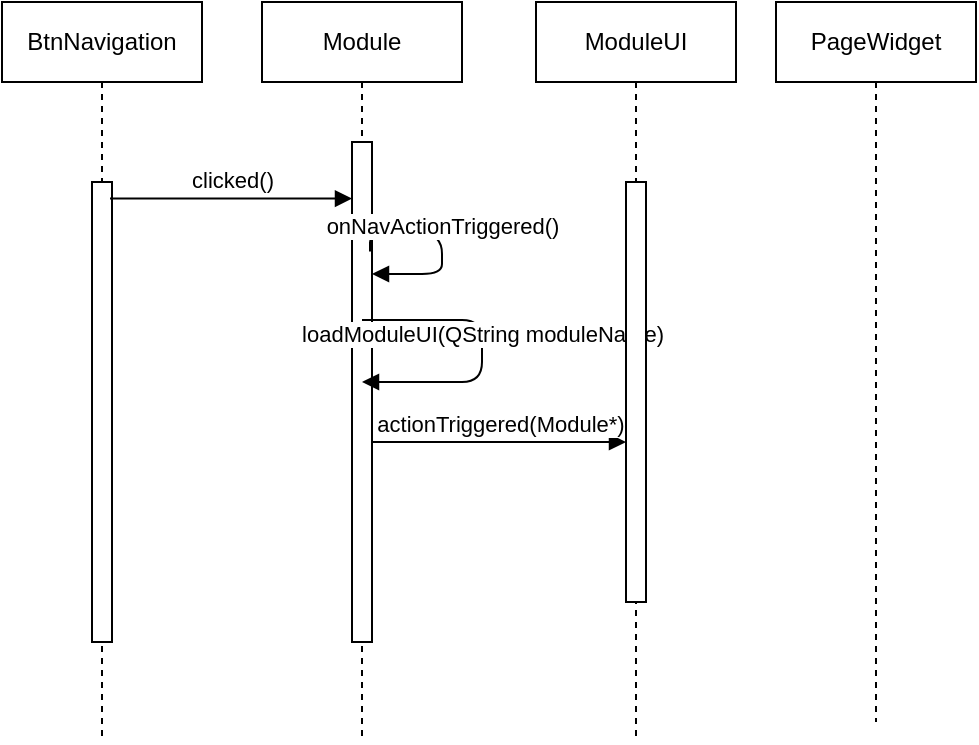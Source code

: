 <mxfile version="10.5.9" type="github"><diagram id="kLcmSNIBlIHe77XI__4N" name="Page-1"><mxGraphModel dx="900" dy="664" grid="1" gridSize="10" guides="1" tooltips="1" connect="1" arrows="1" fold="1" page="1" pageScale="1" pageWidth="827" pageHeight="1169" math="0" shadow="0"><root><mxCell id="0"/><mxCell id="1" parent="0"/><mxCell id="94-wo1FVYbr07AIDBVca-3" value="BtnNavigation" style="shape=umlLifeline;perimeter=lifelinePerimeter;whiteSpace=wrap;html=1;container=1;collapsible=0;recursiveResize=0;outlineConnect=0;" parent="1" vertex="1"><mxGeometry x="120" y="200" width="100" height="370" as="geometry"/></mxCell><mxCell id="94-wo1FVYbr07AIDBVca-4" value="" style="html=1;points=[];perimeter=orthogonalPerimeter;" parent="94-wo1FVYbr07AIDBVca-3" vertex="1"><mxGeometry x="45" y="90" width="10" height="230" as="geometry"/></mxCell><mxCell id="94-wo1FVYbr07AIDBVca-6" value="Module" style="shape=umlLifeline;perimeter=lifelinePerimeter;whiteSpace=wrap;html=1;container=1;collapsible=0;recursiveResize=0;outlineConnect=0;" parent="1" vertex="1"><mxGeometry x="250" y="200" width="100" height="370" as="geometry"/></mxCell><mxCell id="94-wo1FVYbr07AIDBVca-7" value="" style="html=1;points=[];perimeter=orthogonalPerimeter;" parent="94-wo1FVYbr07AIDBVca-6" vertex="1"><mxGeometry x="45" y="70" width="10" height="250" as="geometry"/></mxCell><mxCell id="M3UzEMBqEb2dymrifXX6-3" value="onNavActionTriggered()" style="html=1;verticalAlign=bottom;endArrow=block;exitX=0.9;exitY=0.219;exitDx=0;exitDy=0;exitPerimeter=0;edgeStyle=orthogonalEdgeStyle;" parent="94-wo1FVYbr07AIDBVca-6" source="94-wo1FVYbr07AIDBVca-7" target="94-wo1FVYbr07AIDBVca-7" edge="1"><mxGeometry width="80" relative="1" as="geometry"><mxPoint x="60" y="117" as="sourcePoint"/><mxPoint x="80" y="150" as="targetPoint"/><Array as="points"><mxPoint x="54" y="116"/><mxPoint x="90" y="116"/><mxPoint x="90" y="136"/></Array></mxGeometry></mxCell><mxCell id="k65BkDEAJB6rm6JROegG-2" value="loadModuleUI(QString moduleName)" style="html=1;verticalAlign=bottom;endArrow=block;edgeStyle=orthogonalEdgeStyle;" edge="1" parent="94-wo1FVYbr07AIDBVca-6"><mxGeometry width="80" relative="1" as="geometry"><mxPoint x="50" y="159" as="sourcePoint"/><mxPoint x="50" y="190" as="targetPoint"/><Array as="points"><mxPoint x="110" y="159"/><mxPoint x="110" y="190"/><mxPoint x="50" y="190"/></Array></mxGeometry></mxCell><mxCell id="94-wo1FVYbr07AIDBVca-5" value="clicked()" style="html=1;verticalAlign=bottom;endArrow=block;exitX=0.9;exitY=0.036;exitDx=0;exitDy=0;exitPerimeter=0;" parent="1" source="94-wo1FVYbr07AIDBVca-4" target="94-wo1FVYbr07AIDBVca-7" edge="1"><mxGeometry width="80" relative="1" as="geometry"><mxPoint x="180" y="270" as="sourcePoint"/><mxPoint x="260" y="316" as="targetPoint"/></mxGeometry></mxCell><mxCell id="94-wo1FVYbr07AIDBVca-12" value="ModuleUI" style="shape=umlLifeline;perimeter=lifelinePerimeter;whiteSpace=wrap;html=1;container=1;collapsible=0;recursiveResize=0;outlineConnect=0;" parent="1" vertex="1"><mxGeometry x="387" y="200" width="100" height="370" as="geometry"/></mxCell><mxCell id="94-wo1FVYbr07AIDBVca-13" value="" style="html=1;points=[];perimeter=orthogonalPerimeter;" parent="94-wo1FVYbr07AIDBVca-12" vertex="1"><mxGeometry x="45" y="90" width="10" height="210" as="geometry"/></mxCell><mxCell id="M3UzEMBqEb2dymrifXX6-4" value="PageWidget" style="shape=umlLifeline;perimeter=lifelinePerimeter;whiteSpace=wrap;html=1;container=1;collapsible=0;recursiveResize=0;outlineConnect=0;" parent="1" vertex="1"><mxGeometry x="507" y="200" width="100" height="360" as="geometry"/></mxCell><mxCell id="k65BkDEAJB6rm6JROegG-3" value="actionTriggered(Module*)" style="html=1;verticalAlign=bottom;endArrow=block;" edge="1" parent="1" target="94-wo1FVYbr07AIDBVca-13"><mxGeometry width="80" relative="1" as="geometry"><mxPoint x="305" y="420" as="sourcePoint"/><mxPoint x="385" y="420" as="targetPoint"/></mxGeometry></mxCell></root></mxGraphModel></diagram></mxfile>